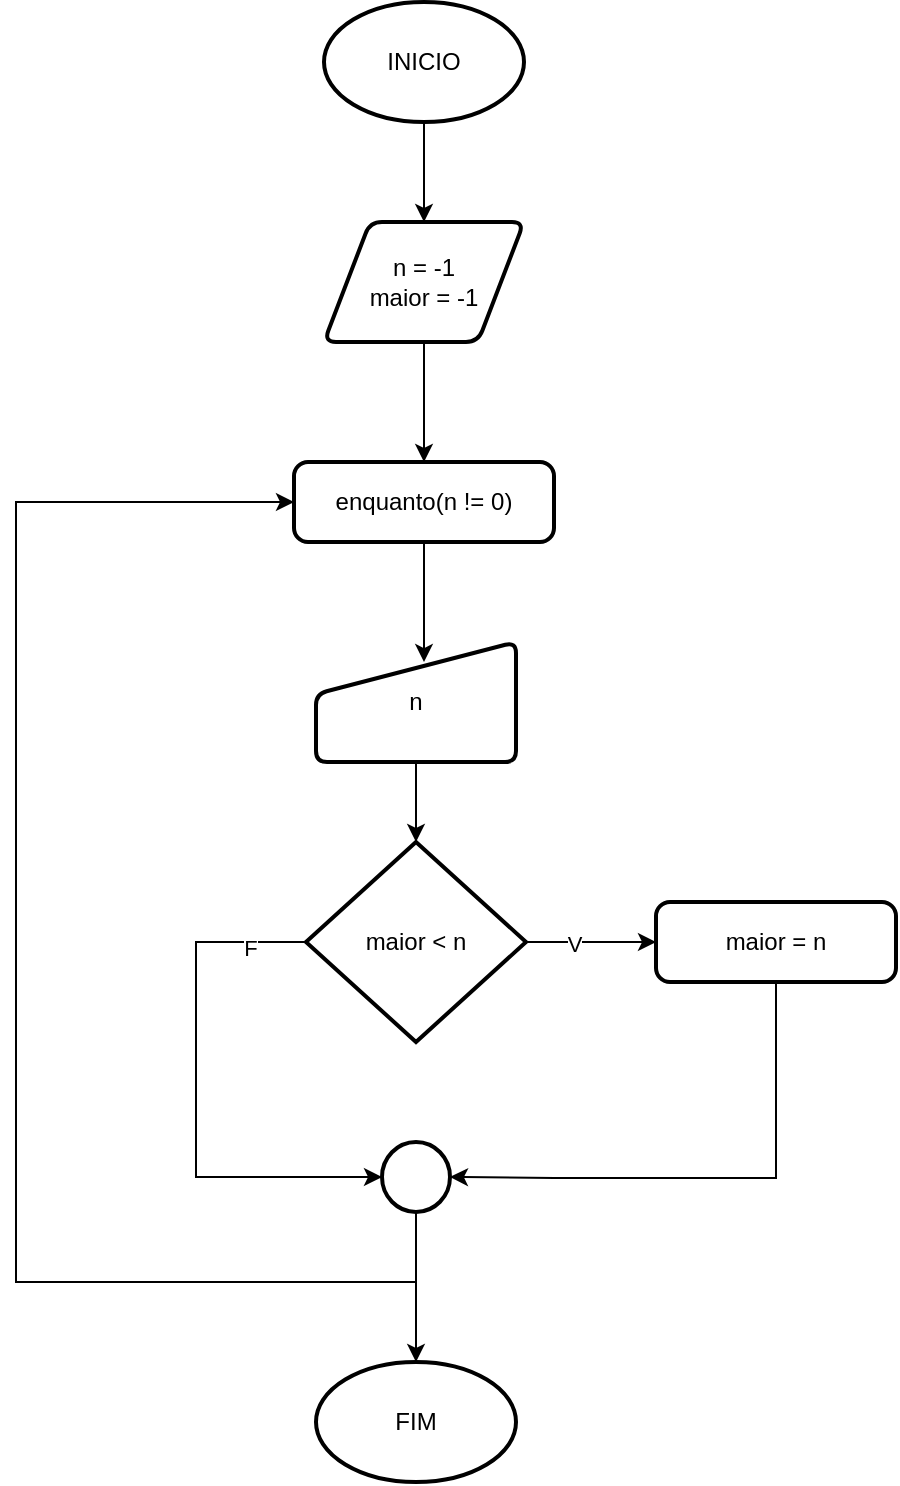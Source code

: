 <mxfile version="26.0.8">
  <diagram name="Página-1" id="MNfIkT2WvXa4tET3Nfpx">
    <mxGraphModel dx="1390" dy="761" grid="1" gridSize="10" guides="1" tooltips="1" connect="1" arrows="1" fold="1" page="1" pageScale="1" pageWidth="827" pageHeight="1169" math="0" shadow="0">
      <root>
        <mxCell id="0" />
        <mxCell id="1" parent="0" />
        <mxCell id="pJJj5fYp8JI0_WFyOW_L-7" style="edgeStyle=orthogonalEdgeStyle;rounded=0;orthogonalLoop=1;jettySize=auto;html=1;entryX=0.5;entryY=0;entryDx=0;entryDy=0;" edge="1" parent="1" source="pJJj5fYp8JI0_WFyOW_L-1" target="pJJj5fYp8JI0_WFyOW_L-4">
          <mxGeometry relative="1" as="geometry" />
        </mxCell>
        <mxCell id="pJJj5fYp8JI0_WFyOW_L-1" value="INICIO" style="strokeWidth=2;html=1;shape=mxgraph.flowchart.start_1;whiteSpace=wrap;" vertex="1" parent="1">
          <mxGeometry x="364" y="20" width="100" height="60" as="geometry" />
        </mxCell>
        <mxCell id="pJJj5fYp8JI0_WFyOW_L-3" value="FIM" style="strokeWidth=2;html=1;shape=mxgraph.flowchart.start_1;whiteSpace=wrap;" vertex="1" parent="1">
          <mxGeometry x="360" y="700" width="100" height="60" as="geometry" />
        </mxCell>
        <mxCell id="pJJj5fYp8JI0_WFyOW_L-8" style="edgeStyle=orthogonalEdgeStyle;rounded=0;orthogonalLoop=1;jettySize=auto;html=1;entryX=0.5;entryY=0;entryDx=0;entryDy=0;" edge="1" parent="1" source="pJJj5fYp8JI0_WFyOW_L-4" target="pJJj5fYp8JI0_WFyOW_L-5">
          <mxGeometry relative="1" as="geometry" />
        </mxCell>
        <mxCell id="pJJj5fYp8JI0_WFyOW_L-4" value="n = -1&lt;div&gt;maior = -1&lt;/div&gt;" style="shape=parallelogram;html=1;strokeWidth=2;perimeter=parallelogramPerimeter;whiteSpace=wrap;rounded=1;arcSize=12;size=0.23;" vertex="1" parent="1">
          <mxGeometry x="364" y="130" width="100" height="60" as="geometry" />
        </mxCell>
        <mxCell id="pJJj5fYp8JI0_WFyOW_L-5" value="enquanto(n != 0)" style="rounded=1;whiteSpace=wrap;html=1;absoluteArcSize=1;arcSize=14;strokeWidth=2;" vertex="1" parent="1">
          <mxGeometry x="349" y="250" width="130" height="40" as="geometry" />
        </mxCell>
        <mxCell id="pJJj5fYp8JI0_WFyOW_L-6" value="n" style="html=1;strokeWidth=2;shape=manualInput;whiteSpace=wrap;rounded=1;size=26;arcSize=11;" vertex="1" parent="1">
          <mxGeometry x="360" y="340" width="100" height="60" as="geometry" />
        </mxCell>
        <mxCell id="pJJj5fYp8JI0_WFyOW_L-9" style="edgeStyle=orthogonalEdgeStyle;rounded=0;orthogonalLoop=1;jettySize=auto;html=1;entryX=0.54;entryY=0.167;entryDx=0;entryDy=0;entryPerimeter=0;" edge="1" parent="1" source="pJJj5fYp8JI0_WFyOW_L-5" target="pJJj5fYp8JI0_WFyOW_L-6">
          <mxGeometry relative="1" as="geometry" />
        </mxCell>
        <mxCell id="pJJj5fYp8JI0_WFyOW_L-14" style="edgeStyle=orthogonalEdgeStyle;rounded=0;orthogonalLoop=1;jettySize=auto;html=1;entryX=0;entryY=0.5;entryDx=0;entryDy=0;" edge="1" parent="1" source="pJJj5fYp8JI0_WFyOW_L-12" target="pJJj5fYp8JI0_WFyOW_L-13">
          <mxGeometry relative="1" as="geometry" />
        </mxCell>
        <mxCell id="pJJj5fYp8JI0_WFyOW_L-16" value="V" style="edgeLabel;html=1;align=center;verticalAlign=middle;resizable=0;points=[];" vertex="1" connectable="0" parent="pJJj5fYp8JI0_WFyOW_L-14">
          <mxGeometry x="-0.262" y="-1" relative="1" as="geometry">
            <mxPoint as="offset" />
          </mxGeometry>
        </mxCell>
        <mxCell id="pJJj5fYp8JI0_WFyOW_L-12" value="maior &amp;lt; n" style="strokeWidth=2;html=1;shape=mxgraph.flowchart.decision;whiteSpace=wrap;" vertex="1" parent="1">
          <mxGeometry x="355" y="440" width="110" height="100" as="geometry" />
        </mxCell>
        <mxCell id="pJJj5fYp8JI0_WFyOW_L-13" value="maior = n" style="rounded=1;whiteSpace=wrap;html=1;absoluteArcSize=1;arcSize=14;strokeWidth=2;" vertex="1" parent="1">
          <mxGeometry x="530" y="470" width="120" height="40" as="geometry" />
        </mxCell>
        <mxCell id="pJJj5fYp8JI0_WFyOW_L-15" style="edgeStyle=orthogonalEdgeStyle;rounded=0;orthogonalLoop=1;jettySize=auto;html=1;entryX=0.5;entryY=0;entryDx=0;entryDy=0;entryPerimeter=0;" edge="1" parent="1" source="pJJj5fYp8JI0_WFyOW_L-6" target="pJJj5fYp8JI0_WFyOW_L-12">
          <mxGeometry relative="1" as="geometry" />
        </mxCell>
        <mxCell id="pJJj5fYp8JI0_WFyOW_L-21" style="edgeStyle=orthogonalEdgeStyle;rounded=0;orthogonalLoop=1;jettySize=auto;html=1;entryX=0;entryY=0.5;entryDx=0;entryDy=0;" edge="1" parent="1" source="pJJj5fYp8JI0_WFyOW_L-17" target="pJJj5fYp8JI0_WFyOW_L-5">
          <mxGeometry relative="1" as="geometry">
            <Array as="points">
              <mxPoint x="410" y="660" />
              <mxPoint x="210" y="660" />
              <mxPoint x="210" y="270" />
            </Array>
          </mxGeometry>
        </mxCell>
        <mxCell id="pJJj5fYp8JI0_WFyOW_L-17" value="" style="strokeWidth=2;html=1;shape=mxgraph.flowchart.start_2;whiteSpace=wrap;" vertex="1" parent="1">
          <mxGeometry x="393" y="590" width="34" height="35" as="geometry" />
        </mxCell>
        <mxCell id="pJJj5fYp8JI0_WFyOW_L-18" style="edgeStyle=orthogonalEdgeStyle;rounded=0;orthogonalLoop=1;jettySize=auto;html=1;entryX=0;entryY=0.5;entryDx=0;entryDy=0;entryPerimeter=0;" edge="1" parent="1" source="pJJj5fYp8JI0_WFyOW_L-12" target="pJJj5fYp8JI0_WFyOW_L-17">
          <mxGeometry relative="1" as="geometry">
            <Array as="points">
              <mxPoint x="300" y="490" />
              <mxPoint x="300" y="608" />
            </Array>
          </mxGeometry>
        </mxCell>
        <mxCell id="pJJj5fYp8JI0_WFyOW_L-20" value="F" style="edgeLabel;html=1;align=center;verticalAlign=middle;resizable=0;points=[];" vertex="1" connectable="0" parent="pJJj5fYp8JI0_WFyOW_L-18">
          <mxGeometry x="-0.789" y="3" relative="1" as="geometry">
            <mxPoint as="offset" />
          </mxGeometry>
        </mxCell>
        <mxCell id="pJJj5fYp8JI0_WFyOW_L-19" style="edgeStyle=orthogonalEdgeStyle;rounded=0;orthogonalLoop=1;jettySize=auto;html=1;entryX=1;entryY=0.5;entryDx=0;entryDy=0;entryPerimeter=0;" edge="1" parent="1" source="pJJj5fYp8JI0_WFyOW_L-13" target="pJJj5fYp8JI0_WFyOW_L-17">
          <mxGeometry relative="1" as="geometry">
            <Array as="points">
              <mxPoint x="590" y="608" />
              <mxPoint x="479" y="608" />
            </Array>
          </mxGeometry>
        </mxCell>
        <mxCell id="pJJj5fYp8JI0_WFyOW_L-22" style="edgeStyle=orthogonalEdgeStyle;rounded=0;orthogonalLoop=1;jettySize=auto;html=1;entryX=0.5;entryY=0;entryDx=0;entryDy=0;entryPerimeter=0;" edge="1" parent="1" source="pJJj5fYp8JI0_WFyOW_L-17" target="pJJj5fYp8JI0_WFyOW_L-3">
          <mxGeometry relative="1" as="geometry" />
        </mxCell>
      </root>
    </mxGraphModel>
  </diagram>
</mxfile>
